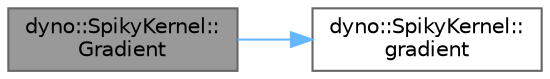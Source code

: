 digraph "dyno::SpikyKernel::Gradient"
{
 // LATEX_PDF_SIZE
  bgcolor="transparent";
  edge [fontname=Helvetica,fontsize=10,labelfontname=Helvetica,labelfontsize=10];
  node [fontname=Helvetica,fontsize=10,shape=box,height=0.2,width=0.4];
  rankdir="LR";
  Node1 [id="Node000001",label="dyno::SpikyKernel::\lGradient",height=0.2,width=0.4,color="gray40", fillcolor="grey60", style="filled", fontcolor="black",tooltip=" "];
  Node1 -> Node2 [id="edge1_Node000001_Node000002",color="steelblue1",style="solid",tooltip=" "];
  Node2 [id="Node000002",label="dyno::SpikyKernel::\lgradient",height=0.2,width=0.4,color="grey40", fillcolor="white", style="filled",URL="$classdyno_1_1_spiky_kernel.html#aa67b5054478b309757b58224db62fe51",tooltip=" "];
}
